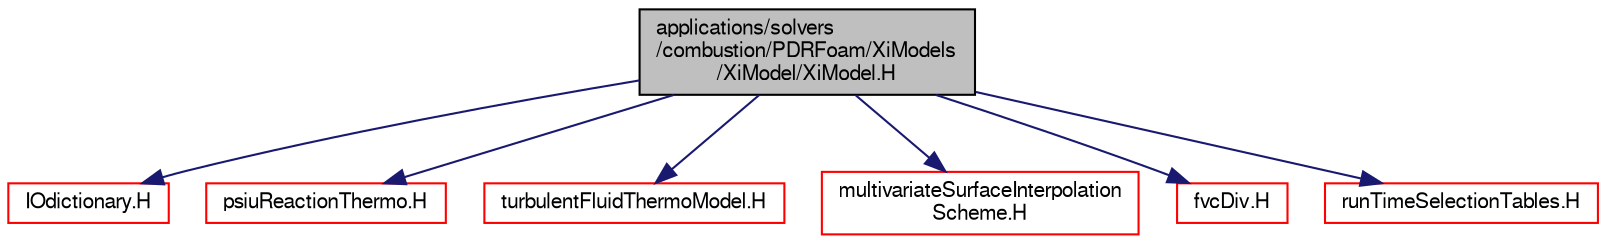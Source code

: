 digraph "applications/solvers/combustion/PDRFoam/XiModels/XiModel/XiModel.H"
{
  bgcolor="transparent";
  edge [fontname="FreeSans",fontsize="10",labelfontname="FreeSans",labelfontsize="10"];
  node [fontname="FreeSans",fontsize="10",shape=record];
  Node1 [label="applications/solvers\l/combustion/PDRFoam/XiModels\l/XiModel/XiModel.H",height=0.2,width=0.4,color="black", fillcolor="grey75", style="filled" fontcolor="black"];
  Node1 -> Node2 [color="midnightblue",fontsize="10",style="solid",fontname="FreeSans"];
  Node2 [label="IOdictionary.H",height=0.2,width=0.4,color="red",URL="$a07296.html"];
  Node1 -> Node3 [color="midnightblue",fontsize="10",style="solid",fontname="FreeSans"];
  Node3 [label="psiuReactionThermo.H",height=0.2,width=0.4,color="red",URL="$a09733.html"];
  Node1 -> Node4 [color="midnightblue",fontsize="10",style="solid",fontname="FreeSans"];
  Node4 [label="turbulentFluidThermoModel.H",height=0.2,width=0.4,color="red",URL="$a10058.html"];
  Node1 -> Node5 [color="midnightblue",fontsize="10",style="solid",fontname="FreeSans"];
  Node5 [label="multivariateSurfaceInterpolation\lScheme.H",height=0.2,width=0.4,color="red",URL="$a05627.html"];
  Node1 -> Node6 [color="midnightblue",fontsize="10",style="solid",fontname="FreeSans"];
  Node6 [label="fvcDiv.H",height=0.2,width=0.4,color="red",URL="$a05250.html",tooltip="Calculate the divergence of the given field. "];
  Node1 -> Node7 [color="midnightblue",fontsize="10",style="solid",fontname="FreeSans"];
  Node7 [label="runTimeSelectionTables.H",height=0.2,width=0.4,color="red",URL="$a07379.html",tooltip="Macros to ease declaration of run-time selection tables. "];
}
